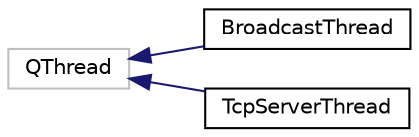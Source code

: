 digraph "Graphical Class Hierarchy"
{
 // LATEX_PDF_SIZE
  edge [fontname="Helvetica",fontsize="10",labelfontname="Helvetica",labelfontsize="10"];
  node [fontname="Helvetica",fontsize="10",shape=record];
  rankdir="LR";
  Node16 [label="QThread",height=0.2,width=0.4,color="grey75", fillcolor="white", style="filled",tooltip=" "];
  Node16 -> Node0 [dir="back",color="midnightblue",fontsize="10",style="solid",fontname="Helvetica"];
  Node0 [label="BroadcastThread",height=0.2,width=0.4,color="black", fillcolor="white", style="filled",URL="$classnetwork__threads_1_1BroadcastThread.html",tooltip=" "];
  Node16 -> Node18 [dir="back",color="midnightblue",fontsize="10",style="solid",fontname="Helvetica"];
  Node18 [label="TcpServerThread",height=0.2,width=0.4,color="black", fillcolor="white", style="filled",URL="$classnetwork__threads_1_1TcpServerThread.html",tooltip=" "];
}
